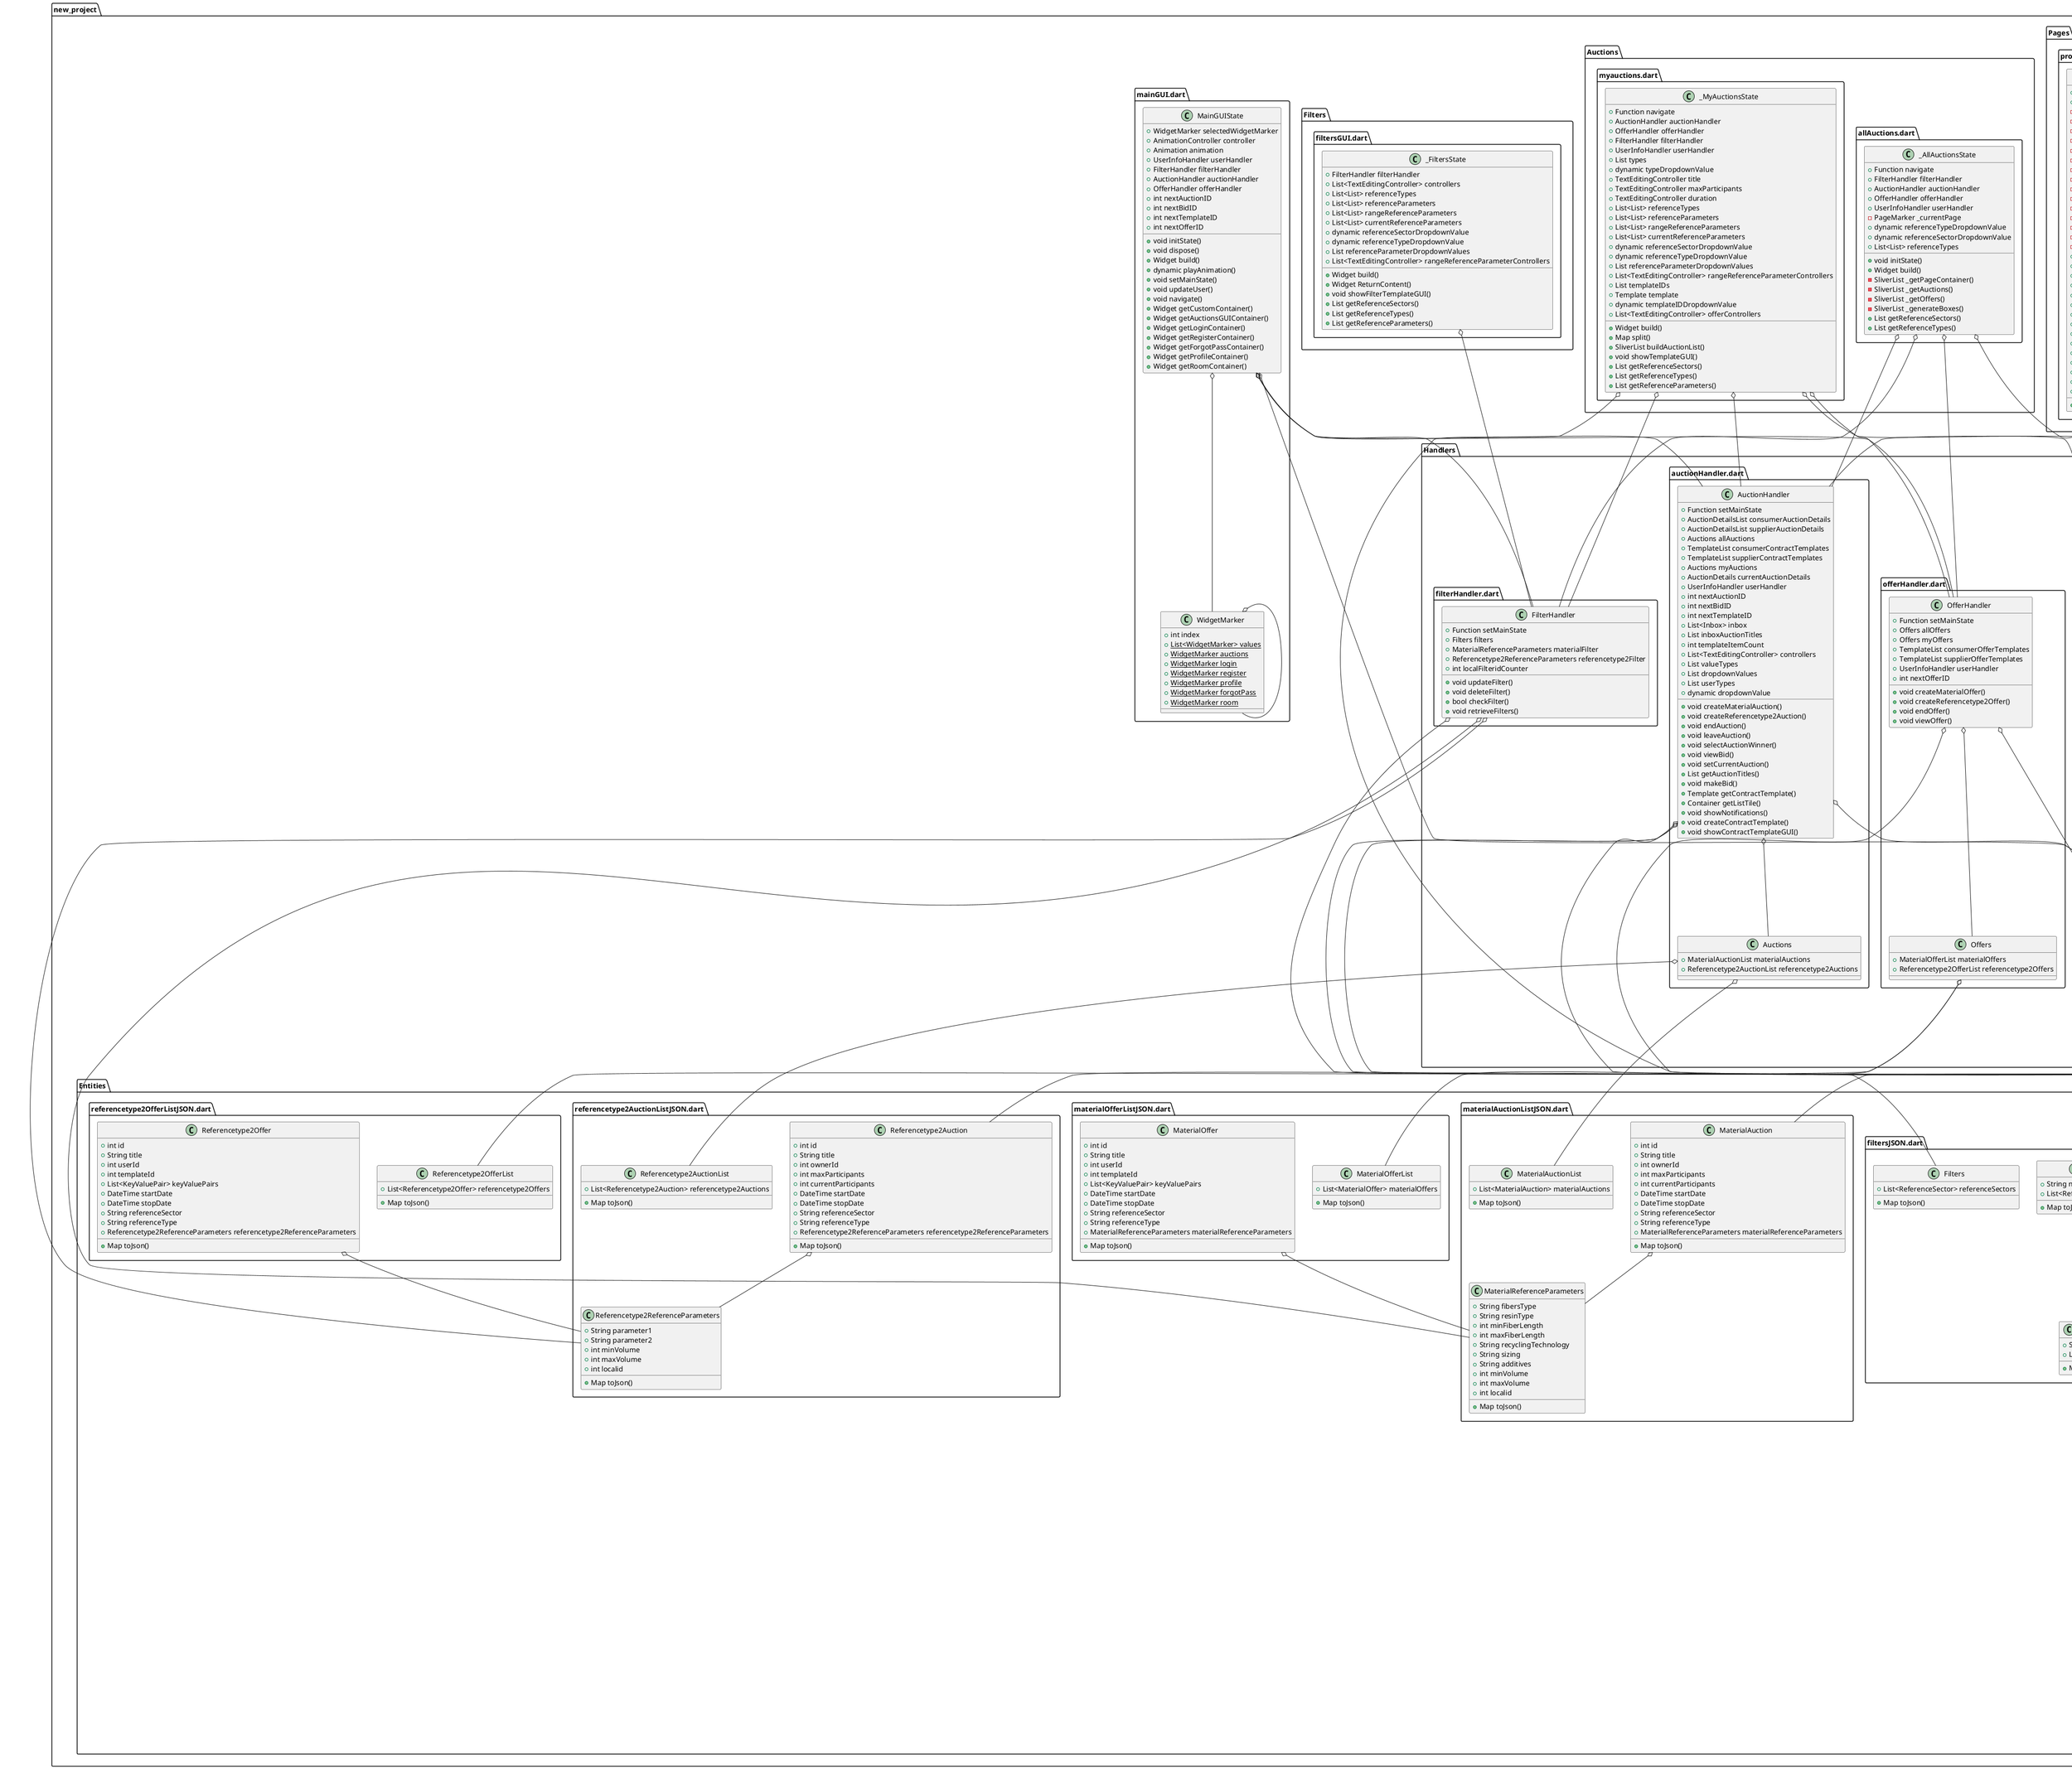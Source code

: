@startuml
set namespaceSeparator ::



class "new_project::Auctions::allAuctions.dart::_AllAuctionsState" {
  +Function navigate
  +FilterHandler filterHandler
  +AuctionHandler auctionHandler
  +OfferHandler offerHandler
  +UserInfoHandler userHandler
  -PageMarker _currentPage
  +dynamic referenceTypeDropdownValue
  +dynamic referenceSectorDropdownValue
  +List<List> referenceTypes
  +void initState()
  +Widget build()
  -SliverList _getPageContainer()
  -SliverList _getAuctions()
  -SliverList _getOffers()
  -SliverList _generateBoxes()
  +List getReferenceSectors()
  +List getReferenceTypes()
}

"new_project::Auctions::allAuctions.dart::_AllAuctionsState" o-- "new_project::Handlers::filterHandler.dart::FilterHandler"
"new_project::Auctions::allAuctions.dart::_AllAuctionsState" o-- "new_project::Handlers::auctionHandler.dart::AuctionHandler"
"new_project::Auctions::allAuctions.dart::_AllAuctionsState" o-- "new_project::Handlers::offerHandler.dart::OfferHandler"
"new_project::Auctions::allAuctions.dart::_AllAuctionsState" o-- "new_project::Handlers::userInfoHandler.dart::UserInfoHandler"




class "new_project::Auctions::myauctions.dart::_MyAuctionsState" {
  +Function navigate
  +AuctionHandler auctionHandler
  +OfferHandler offerHandler
  +FilterHandler filterHandler
  +UserInfoHandler userHandler
  +List types
  +dynamic typeDropdownValue
  +TextEditingController title
  +TextEditingController maxParticipants
  +TextEditingController duration
  +List<List> referenceTypes
  +List<List> referenceParameters
  +List<List> rangeReferenceParameters
  +List<List> currentReferenceParameters
  +dynamic referenceSectorDropdownValue
  +dynamic referenceTypeDropdownValue
  +List referenceParameterDropdownValues
  +List<TextEditingController> rangeReferenceParameterControllers
  +List templateIDs
  +Template template
  +dynamic templateIDDropdownValue
  +List<TextEditingController> offerControllers
  +Widget build()
  +Map split()
  +SliverList buildAuctionList()
  +void showTemplateGUI()
  +List getReferenceSectors()
  +List getReferenceTypes()
  +List getReferenceParameters()
}

"new_project::Auctions::myauctions.dart::_MyAuctionsState" o-- "new_project::Handlers::auctionHandler.dart::AuctionHandler"
"new_project::Auctions::myauctions.dart::_MyAuctionsState" o-- "new_project::Handlers::offerHandler.dart::OfferHandler"
"new_project::Auctions::myauctions.dart::_MyAuctionsState" o-- "new_project::Handlers::filterHandler.dart::FilterHandler"
"new_project::Auctions::myauctions.dart::_MyAuctionsState" o-- "new_project::Handlers::userInfoHandler.dart::UserInfoHandler"
"new_project::Auctions::myauctions.dart::_MyAuctionsState" o-- "new_project::Entities::templateListJSON.dart::Template"

class "new_project::Entities::auctionDetailsListJSON.dart::AuctionDetailsList" {
  +List<AuctionDetails> auctionDetailsList
  +Map toJson()
}

class "new_project::Entities::auctionDetailsListJSON.dart::AuctionDetails" {
  +int id
  +List<Participant> participants
  +int templateId
  +List<Bid> bids
  +int winningBid
  +Map toJson()
}

class "new_project::Entities::auctionDetailsListJSON.dart::Bid" {
  +int id
  +DateTime time
  +int userId
  +List<KeyValuePair> keyValuePairs
  +Map toJson()
}

class "new_project::Entities::auctionDetailsListJSON.dart::KeyValuePair" {
  +String key
  +dynamic value
  +Map toJson()
}

class "new_project::Entities::auctionDetailsListJSON.dart::Participant" {
  +int userId
  +Map toJson()
}

class "new_project::Entities::filtersJSON.dart::Filters" {
  +List<ReferenceSector> referenceSectors
  +Map toJson()
}

class "new_project::Entities::filtersJSON.dart::ReferenceSector" {
  +String name
  +List<ReferenceType> referenceTypes
  +Map toJson()
}

class "new_project::Entities::filtersJSON.dart::ReferenceType" {
  +String name
  +List<ReferenceParameter> referenceParameters
  +List<RangeReferenceParameter> rangeReferenceParameters
  +Map toJson()
}

class "new_project::Entities::filtersJSON.dart::RangeReferenceParameter" {
  +String name
  +Map toJson()
}

class "new_project::Entities::filtersJSON.dart::ReferenceParameter" {
  +String name
  +List<FilterValue> values
  +Map toJson()
}

class "new_project::Entities::filtersJSON.dart::FilterValue" {
  +String filterValue
  +Map toJson()
}

class "new_project::Entities::materialAuctionListJSON.dart::MaterialAuctionList" {
  +List<MaterialAuction> materialAuctions
  +Map toJson()
}

class "new_project::Entities::materialAuctionListJSON.dart::MaterialAuction" {
  +int id
  +String title
  +int ownerId
  +int maxParticipants
  +int currentParticipants
  +DateTime startDate
  +DateTime stopDate
  +String referenceSector
  +String referenceType
  +MaterialReferenceParameters materialReferenceParameters
  +Map toJson()
}

"new_project::Entities::materialAuctionListJSON.dart::MaterialAuction" o-- "new_project::Entities::materialAuctionListJSON.dart::MaterialReferenceParameters"

class "new_project::Entities::materialAuctionListJSON.dart::MaterialReferenceParameters" {
  +String fibersType
  +String resinType
  +int minFiberLength
  +int maxFiberLength
  +String recyclingTechnology
  +String sizing
  +String additives
  +int minVolume
  +int maxVolume
  +int localid
  +Map toJson()
}

class "new_project::Entities::materialOfferListJSON.dart::MaterialOfferList" {
  +List<MaterialOffer> materialOffers
  +Map toJson()
}

class "new_project::Entities::materialOfferListJSON.dart::MaterialOffer" {
  +int id
  +String title
  +int userId
  +int templateId
  +List<KeyValuePair> keyValuePairs
  +DateTime startDate
  +DateTime stopDate
  +String referenceSector
  +String referenceType
  +MaterialReferenceParameters materialReferenceParameters
  +Map toJson()
}

"new_project::Entities::materialOfferListJSON.dart::MaterialOffer" o-- "new_project::Entities::materialAuctionListJSON.dart::MaterialReferenceParameters"

class "new_project::Entities::referencetype2AuctionListJSON.dart::Referencetype2AuctionList" {
  +List<Referencetype2Auction> referencetype2Auctions
  +Map toJson()
}

class "new_project::Entities::referencetype2AuctionListJSON.dart::Referencetype2Auction" {
  +int id
  +String title
  +int ownerId
  +int maxParticipants
  +int currentParticipants
  +DateTime startDate
  +DateTime stopDate
  +String referenceSector
  +String referenceType
  +Referencetype2ReferenceParameters referencetype2ReferenceParameters
  +Map toJson()
}

"new_project::Entities::referencetype2AuctionListJSON.dart::Referencetype2Auction" o-- "new_project::Entities::referencetype2AuctionListJSON.dart::Referencetype2ReferenceParameters"

class "new_project::Entities::referencetype2AuctionListJSON.dart::Referencetype2ReferenceParameters" {
  +String parameter1
  +String parameter2
  +int minVolume
  +int maxVolume
  +int localid
  +Map toJson()
}

class "new_project::Entities::referencetype2OfferListJSON.dart::Referencetype2OfferList" {
  +List<Referencetype2Offer> referencetype2Offers
  +Map toJson()
}

class "new_project::Entities::referencetype2OfferListJSON.dart::Referencetype2Offer" {
  +int id
  +String title
  +int userId
  +int templateId
  +List<KeyValuePair> keyValuePairs
  +DateTime startDate
  +DateTime stopDate
  +String referenceSector
  +String referenceType
  +Referencetype2ReferenceParameters referencetype2ReferenceParameters
  +Map toJson()
}

"new_project::Entities::referencetype2OfferListJSON.dart::Referencetype2Offer" o-- "new_project::Entities::referencetype2AuctionListJSON.dart::Referencetype2ReferenceParameters"

class "new_project::Entities::templateListJSON.dart::TemplateList" {
  +List<Template> templates
  +Map toJson()
}

class "new_project::Entities::templateListJSON.dart::Template" {
  +int id
  +List<TemplateString> templateStrings
  +List<TemplateVariable> templateVariables
  +Map toJson()
}

class "new_project::Entities::templateListJSON.dart::TemplateString" {
  +String text
  +Map toJson()
}

class "new_project::Entities::templateListJSON.dart::TemplateVariable" {
  +String key
  +String valueType
  +Map toJson()
}


class "new_project::Entities::userListJSON.dart::User" {
  +int userId
  +String userName
  +String email
  +Password password
  +int age
  +Address address
  +String homePhoneNumber
  +String mobilePhoneNumber
  +String officePhoneNumber
  +String currentType
  +String company
  +List<ParticipatingAuction> participatingAuctions
  +List<Offer> offers
  +List<Inbox> requestInbox
  +List<Inbox> inviteInbox
  +Map toJson()
}

"new_project::Entities::userListJSON.dart::User" o-- "new_project::Entities::userListJSON.dart::Password"
"new_project::Entities::userListJSON.dart::User" o-- "new_project::Entities::userListJSON.dart::Address"

class "new_project::Entities::userListJSON.dart::Address" {
  +String streetAddress
  +String city
  +String state
  +String postalCode
  +Map toJson()
}

class "new_project::Entities::userListJSON.dart::Inbox" {
  +DateTime time
  +String status
  +int auctionId
  +int userId
  +int offerId
  +Map toJson()
}

class "new_project::Entities::userListJSON.dart::Offer" {
  +int offerId
  +Map toJson()
}

class "new_project::Entities::userListJSON.dart::ParticipatingAuction" {
  +int auctionId
  +Map toJson()
}

class "new_project::Entities::userListJSON.dart::Password" {
  +String type
  +String encryption
  +Map toJson()
}


class "new_project::Filters::filtersGUI.dart::_FiltersState" {
  +FilterHandler filterHandler
  +List<TextEditingController> controllers
  +List<List> referenceTypes
  +List<List> referenceParameters
  +List<List> rangeReferenceParameters
  +List<List> currentReferenceParameters
  +dynamic referenceSectorDropdownValue
  +dynamic referenceTypeDropdownValue
  +List referenceParameterDropdownValues
  +List<TextEditingController> rangeReferenceParameterControllers
  +Widget build()
  +Widget ReturnContent()
  +void showFilterTemplateGUI()
  +List getReferenceSectors()
  +List getReferenceTypes()
  +List getReferenceParameters()
}

"new_project::Filters::filtersGUI.dart::_FiltersState" o-- "new_project::Handlers::filterHandler.dart::FilterHandler"


class "new_project::Handlers::auctionHandler.dart::Auctions" {
  +MaterialAuctionList materialAuctions
  +Referencetype2AuctionList referencetype2Auctions
}

"new_project::Handlers::auctionHandler.dart::Auctions" o-- "new_project::Entities::materialAuctionListJSON.dart::MaterialAuctionList"
"new_project::Handlers::auctionHandler.dart::Auctions" o-- "new_project::Entities::referencetype2AuctionListJSON.dart::Referencetype2AuctionList"

class "new_project::Handlers::auctionHandler.dart::AuctionHandler" {
  +Function setMainState
  +AuctionDetailsList consumerAuctionDetails
  +AuctionDetailsList supplierAuctionDetails
  +Auctions allAuctions
  +TemplateList consumerContractTemplates
  +TemplateList supplierContractTemplates
  +Auctions myAuctions
  +AuctionDetails currentAuctionDetails
  +UserInfoHandler userHandler
  +int nextAuctionID
  +int nextBidID
  +int nextTemplateID
  +List<Inbox> inbox
  +List inboxAuctionTitles
  +int templateItemCount
  +List<TextEditingController> controllers
  +List valueTypes
  +List dropdownValues
  +List userTypes
  +dynamic dropdownValue
  +void createMaterialAuction()
  +void createReferencetype2Auction()
  +void endAuction()
  +void leaveAuction()
  +void selectAuctionWinner()
  +void viewBid()
  +void setCurrentAuction()
  +List getAuctionTitles()
  +void makeBid()
  +Template getContractTemplate()
  +Container getListTile()
  +void showNotifications()
  +void createContractTemplate()
  +void showContractTemplateGUI()
}

"new_project::Handlers::auctionHandler.dart::AuctionHandler" o-- "new_project::Entities::auctionDetailsListJSON.dart::AuctionDetailsList"
"new_project::Handlers::auctionHandler.dart::AuctionHandler" o-- "new_project::Handlers::auctionHandler.dart::Auctions"
"new_project::Handlers::auctionHandler.dart::AuctionHandler" o-- "new_project::Entities::templateListJSON.dart::TemplateList"
"new_project::Handlers::auctionHandler.dart::AuctionHandler" o-- "new_project::Entities::auctionDetailsListJSON.dart::AuctionDetails"
"new_project::Handlers::auctionHandler.dart::AuctionHandler" o-- "new_project::Handlers::userInfoHandler.dart::UserInfoHandler"

class "new_project::Handlers::filterHandler.dart::FilterHandler" {
  +Function setMainState
  +Filters filters
  +MaterialReferenceParameters materialFilter
  +Referencetype2ReferenceParameters referencetype2Filter
  +int localFilteridCounter
  +void updateFilter()
  +void deleteFilter()
  +bool checkFilter()
  +void retrieveFilters()
}

"new_project::Handlers::filterHandler.dart::FilterHandler" o-- "new_project::Entities::filtersJSON.dart::Filters"
"new_project::Handlers::filterHandler.dart::FilterHandler" o-- "new_project::Entities::materialAuctionListJSON.dart::MaterialReferenceParameters"
"new_project::Handlers::filterHandler.dart::FilterHandler" o-- "new_project::Entities::referencetype2AuctionListJSON.dart::Referencetype2ReferenceParameters"

class "new_project::Handlers::offerHandler.dart::Offers" {
  +MaterialOfferList materialOffers
  +Referencetype2OfferList referencetype2Offers
}

"new_project::Handlers::offerHandler.dart::Offers" o-- "new_project::Entities::materialOfferListJSON.dart::MaterialOfferList"
"new_project::Handlers::offerHandler.dart::Offers" o-- "new_project::Entities::referencetype2OfferListJSON.dart::Referencetype2OfferList"

class "new_project::Handlers::offerHandler.dart::OfferHandler" {
  +Function setMainState
  +Offers allOffers
  +Offers myOffers
  +TemplateList consumerOfferTemplates
  +TemplateList supplierOfferTemplates
  +UserInfoHandler userHandler
  +int nextOfferID
  +void createMaterialOffer()
  +void createReferencetype2Offer()
  +void endOffer()
  +void viewOffer()
}

"new_project::Handlers::offerHandler.dart::OfferHandler" o-- "new_project::Handlers::offerHandler.dart::Offers"
"new_project::Handlers::offerHandler.dart::OfferHandler" o-- "new_project::Entities::templateListJSON.dart::TemplateList"
"new_project::Handlers::offerHandler.dart::OfferHandler" o-- "new_project::Handlers::userInfoHandler.dart::UserInfoHandler"

class "new_project::Handlers::userInfoHandler.dart::UserInfoHandler" {
  +Function updateUser
  +UserList userListObject
  +User user
  +bool isEmail()
  +bool userCheck()
  +String passHasher()
  +bool passwordChecker()
  +bool phoneCheck()
  +bool profileEditCheck()
  +bool passwordValidator()
  +User loginValidator()
  +void login()
  +void register()
  +void updateProfile()
  +void requestToJoin()
  +void inviteToAuction()
}

"new_project::Handlers::userInfoHandler.dart::UserInfoHandler" o-- "new_project::Entities::userListJSON.dart::User"


class "new_project::mainGUI.dart::WidgetMarker" {
  +int index
  {static} +List<WidgetMarker> values
  {static} +WidgetMarker auctions
  {static} +WidgetMarker login
  {static} +WidgetMarker register
  {static} +WidgetMarker profile
  {static} +WidgetMarker forgotPass
  {static} +WidgetMarker room
}

"new_project::mainGUI.dart::WidgetMarker" o-- "new_project::mainGUI.dart::WidgetMarker"


class "new_project::mainGUI.dart::MainGUIState" {
  +WidgetMarker selectedWidgetMarker
  +AnimationController controller
  +Animation animation
  +UserInfoHandler userHandler
  +FilterHandler filterHandler
  +AuctionHandler auctionHandler
  +OfferHandler offerHandler
  +int nextAuctionID
  +int nextBidID
  +int nextTemplateID
  +int nextOfferID
  +void initState()
  +void dispose()
  +Widget build()
  +dynamic playAnimation()
  +void setMainState()
  +void updateUser()
  +void navigate()
  +Widget getCustomContainer()
  +Widget getAuctionsGUIContainer()
  +Widget getLoginContainer()
  +Widget getRegisterContainer()
  +Widget getForgotPassContainer()
  +Widget getProfileContainer()
  +Widget getRoomContainer()
}

"new_project::mainGUI.dart::MainGUIState" o-- "new_project::mainGUI.dart::WidgetMarker"
"new_project::mainGUI.dart::MainGUIState" o-- "new_project::Handlers::userInfoHandler.dart::UserInfoHandler"
"new_project::mainGUI.dart::MainGUIState" o-- "new_project::Handlers::filterHandler.dart::FilterHandler"
"new_project::mainGUI.dart::MainGUIState" o-- "new_project::Handlers::auctionHandler.dart::AuctionHandler"
"new_project::mainGUI.dart::MainGUIState" o-- "new_project::Handlers::offerHandler.dart::OfferHandler"



class "new_project::Navigation::navbar.dart::NavigationState" {
  +Function navigate
  +Function showContractTemplateGUI
  +Function showNotifications
  +UserInfoHandler userHandler
  +int counter
  +Widget build()
  +Widget getNotificationsWidgetCounter()
}

"new_project::Navigation::navbar.dart::NavigationState" o-- "new_project::Handlers::userInfoHandler.dart::UserInfoHandler"


class "new_project::Pages::login.dart::Login" {
  +Function navigate
  +UserInfoHandler userHandler
  -TextEditingController _controllerUserName
  -TextEditingController _controllerPW
  +dynamic loginUserName
  +dynamic loginPW
  +Widget build()
}

"new_project::Pages::login.dart::Login" o-- "new_project::Handlers::userInfoHandler.dart::UserInfoHandler"

class "new_project::Pages::profile.dart::Profile" {
  +Function navigate
  +UserInfoHandler userHandler
  -GlobalKey<FormState> _formKey
  -TextEditingController _controllerUserName
  -TextEditingController _controllerEmail
  -TextEditingController _controllerAge
  -TextEditingController _controllerAddress
  -TextEditingController _controllerCity
  -TextEditingController _controllerState
  -TextEditingController _controllerPostalCode
  -TextEditingController _controllerHomePhoneNumber
  -TextEditingController _controllerMobilePhoneNumber
  -TextEditingController _controllerOfficePhoneNumber
  -TextEditingController _controllerCompany
  -TextEditingController _controllerOPW
  -TextEditingController _controllerPW
  -TextEditingController _controllerRPW
  +dynamic newUserName
  +dynamic newEmail
  +int newAge
  +dynamic newAddress
  +dynamic newCity
  +dynamic newState
  +dynamic newPostalCode
  +dynamic newHomePhoneNumber
  +dynamic newMobilePhoneNumber
  +dynamic newOfficePhoneNumber
  +dynamic newCurrentType
  +dynamic newCompany
  +dynamic opw
  +dynamic pw
  +dynamic rpw
  +Widget build()
}

"new_project::Pages::profile.dart::Profile" o-- "new_project::Handlers::userInfoHandler.dart::UserInfoHandler"

class "new_project::Pages::register.dart::Register" {
  +Function navigate
  +UserInfoHandler userHandler
  -TextEditingController _controllerUserName
  -TextEditingController _controllerEmail
  -TextEditingController _controllerPW
  -TextEditingController _controllerRPW
  +dynamic newUserName
  +dynamic newEmail
  +dynamic pw
  +dynamic rpw
  +Widget build()
}

"new_project::Pages::register.dart::Register" o-- "new_project::Handlers::userInfoHandler.dart::UserInfoHandler"

class "new_project::Pages::room.dart::_RoomState" {
  +Function navigate
  +AuctionHandler auctionHandler
  +UserInfoHandler userHandler
  +CountdownTimerController controller
  +List<Inbox> out
  +Template contractTemplate
  +List<TextEditingController> controllers
  +MaterialAuction materialAuction
  +Referencetype2Auction referencetype2Auction
  +bool isFinished
  +bool isHost
  +TextStyle smallText
  +TextStyle bigText
  +TextStyle boldText
  +Widget build()
  +bool checkForNotifications()
  +void showContractGUI()
}

"new_project::Pages::room.dart::_RoomState" o-- "new_project::Handlers::auctionHandler.dart::AuctionHandler"
"new_project::Pages::room.dart::_RoomState" o-- "new_project::Handlers::userInfoHandler.dart::UserInfoHandler"
"new_project::Pages::room.dart::_RoomState" o-- "new_project::Entities::templateListJSON.dart::Template"
"new_project::Pages::room.dart::_RoomState" o-- "new_project::Entities::materialAuctionListJSON.dart::MaterialAuction"
"new_project::Pages::room.dart::_RoomState" o-- "new_project::Entities::referencetype2AuctionListJSON.dart::Referencetype2Auction"


@enduml